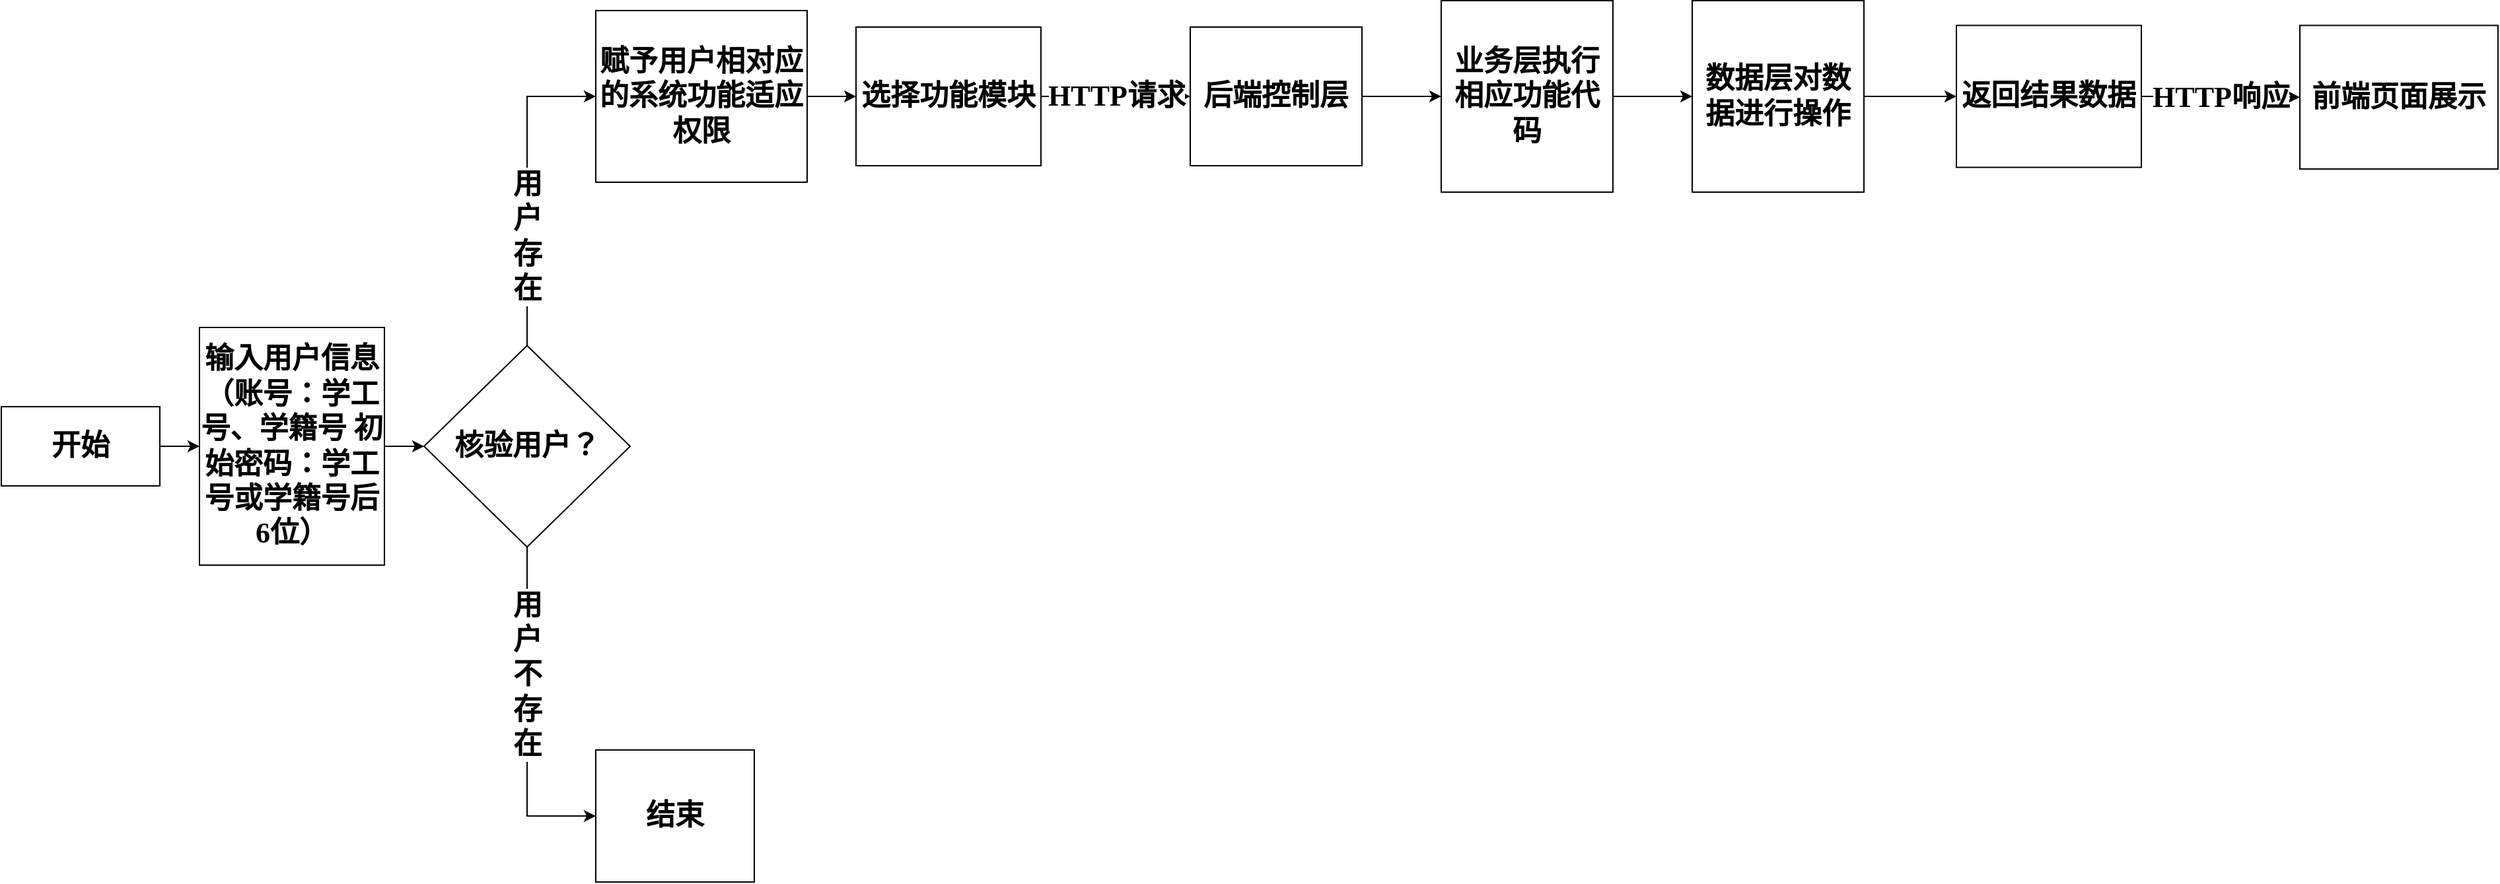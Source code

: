 <mxfile version="16.6.6" type="github">
  <diagram id="QzifyqLawLGOAiHySqyZ" name="Page-1">
    <mxGraphModel dx="1428" dy="2191" grid="1" gridSize="10" guides="1" tooltips="1" connect="1" arrows="1" fold="1" page="1" pageScale="1" pageWidth="827" pageHeight="1169" math="0" shadow="0">
      <root>
        <mxCell id="0" />
        <mxCell id="1" parent="0" />
        <mxCell id="7TDymMsTx205nytrYbud-4" style="edgeStyle=orthogonalEdgeStyle;rounded=0;orthogonalLoop=1;jettySize=auto;html=1;exitX=1;exitY=0.5;exitDx=0;exitDy=0;entryX=0;entryY=0.5;entryDx=0;entryDy=0;fontFamily=宋体;fontSize=22;" edge="1" parent="1" source="7TDymMsTx205nytrYbud-1" target="7TDymMsTx205nytrYbud-2">
          <mxGeometry relative="1" as="geometry" />
        </mxCell>
        <mxCell id="7TDymMsTx205nytrYbud-1" value="开始" style="rounded=0;whiteSpace=wrap;html=1;fontFamily=宋体;fontSize=22;fontStyle=1" vertex="1" parent="1">
          <mxGeometry x="40" y="250" width="120" height="60" as="geometry" />
        </mxCell>
        <mxCell id="7TDymMsTx205nytrYbud-5" style="edgeStyle=orthogonalEdgeStyle;rounded=0;orthogonalLoop=1;jettySize=auto;html=1;exitX=1;exitY=0.5;exitDx=0;exitDy=0;entryX=0;entryY=0.5;entryDx=0;entryDy=0;fontFamily=宋体;fontSize=22;" edge="1" parent="1" source="7TDymMsTx205nytrYbud-2" target="7TDymMsTx205nytrYbud-3">
          <mxGeometry relative="1" as="geometry" />
        </mxCell>
        <mxCell id="7TDymMsTx205nytrYbud-2" value="输入用户信息（账号：学工号、学籍号 初始密码：学工号或学籍号后6位）" style="rounded=0;whiteSpace=wrap;html=1;fontFamily=宋体;fontSize=22;fontStyle=1" vertex="1" parent="1">
          <mxGeometry x="190" y="190" width="140" height="180" as="geometry" />
        </mxCell>
        <mxCell id="7TDymMsTx205nytrYbud-7" style="edgeStyle=orthogonalEdgeStyle;rounded=0;orthogonalLoop=1;jettySize=auto;html=1;exitX=0.5;exitY=1;exitDx=0;exitDy=0;entryX=0;entryY=0.5;entryDx=0;entryDy=0;fontFamily=宋体;fontSize=22;" edge="1" parent="1" source="7TDymMsTx205nytrYbud-3" target="7TDymMsTx205nytrYbud-6">
          <mxGeometry relative="1" as="geometry" />
        </mxCell>
        <mxCell id="7TDymMsTx205nytrYbud-8" value="用&lt;br&gt;户&lt;br&gt;不&lt;br&gt;存&lt;br&gt;在" style="edgeLabel;html=1;align=center;verticalAlign=middle;resizable=0;points=[];fontSize=22;fontFamily=宋体;fontStyle=1" vertex="1" connectable="0" parent="7TDymMsTx205nytrYbud-7">
          <mxGeometry x="-0.388" relative="1" as="geometry">
            <mxPoint y="18" as="offset" />
          </mxGeometry>
        </mxCell>
        <mxCell id="7TDymMsTx205nytrYbud-10" value="用&lt;br&gt;户&lt;br&gt;存&lt;br&gt;在" style="edgeStyle=orthogonalEdgeStyle;rounded=0;orthogonalLoop=1;jettySize=auto;html=1;exitX=0.5;exitY=0;exitDx=0;exitDy=0;entryX=0;entryY=0.5;entryDx=0;entryDy=0;fontFamily=宋体;fontSize=22;fontStyle=1" edge="1" parent="1" source="7TDymMsTx205nytrYbud-3" target="7TDymMsTx205nytrYbud-9">
          <mxGeometry x="-0.304" relative="1" as="geometry">
            <mxPoint y="1" as="offset" />
          </mxGeometry>
        </mxCell>
        <mxCell id="7TDymMsTx205nytrYbud-3" value="核验用户？" style="rhombus;whiteSpace=wrap;html=1;fontFamily=宋体;fontSize=22;fontStyle=1" vertex="1" parent="1">
          <mxGeometry x="360" y="203.75" width="156" height="152.5" as="geometry" />
        </mxCell>
        <mxCell id="7TDymMsTx205nytrYbud-6" value="结束" style="rounded=0;whiteSpace=wrap;html=1;fontFamily=宋体;fontSize=22;fontStyle=1" vertex="1" parent="1">
          <mxGeometry x="490" y="510" width="120" height="100" as="geometry" />
        </mxCell>
        <mxCell id="7TDymMsTx205nytrYbud-12" style="edgeStyle=orthogonalEdgeStyle;rounded=0;orthogonalLoop=1;jettySize=auto;html=1;exitX=1;exitY=0.5;exitDx=0;exitDy=0;entryX=0;entryY=0.5;entryDx=0;entryDy=0;fontFamily=宋体;fontSize=22;" edge="1" parent="1" source="7TDymMsTx205nytrYbud-9" target="7TDymMsTx205nytrYbud-11">
          <mxGeometry relative="1" as="geometry" />
        </mxCell>
        <mxCell id="7TDymMsTx205nytrYbud-9" value="赋予用户相对应的系统功能适应权限" style="rounded=0;whiteSpace=wrap;html=1;fontFamily=宋体;fontSize=22;fontStyle=1" vertex="1" parent="1">
          <mxGeometry x="490" y="-50" width="160" height="130" as="geometry" />
        </mxCell>
        <mxCell id="7TDymMsTx205nytrYbud-14" value="HTTP请求" style="edgeStyle=orthogonalEdgeStyle;rounded=0;orthogonalLoop=1;jettySize=auto;html=1;exitX=1;exitY=0.5;exitDx=0;exitDy=0;entryX=0;entryY=0.5;entryDx=0;entryDy=0;fontFamily=宋体;fontSize=22;fontStyle=1" edge="1" parent="1" source="7TDymMsTx205nytrYbud-11" target="7TDymMsTx205nytrYbud-13">
          <mxGeometry relative="1" as="geometry" />
        </mxCell>
        <mxCell id="7TDymMsTx205nytrYbud-11" value="选择功能模块" style="rounded=0;whiteSpace=wrap;html=1;fontFamily=宋体;fontSize=22;fontStyle=1" vertex="1" parent="1">
          <mxGeometry x="687" y="-37.5" width="140" height="105" as="geometry" />
        </mxCell>
        <mxCell id="7TDymMsTx205nytrYbud-19" style="edgeStyle=orthogonalEdgeStyle;rounded=0;orthogonalLoop=1;jettySize=auto;html=1;exitX=1;exitY=0.5;exitDx=0;exitDy=0;fontFamily=宋体;fontSize=22;" edge="1" parent="1" source="7TDymMsTx205nytrYbud-13" target="7TDymMsTx205nytrYbud-15">
          <mxGeometry relative="1" as="geometry" />
        </mxCell>
        <mxCell id="7TDymMsTx205nytrYbud-13" value="后端控制层" style="rounded=0;whiteSpace=wrap;html=1;fontFamily=宋体;fontSize=22;fontStyle=1" vertex="1" parent="1">
          <mxGeometry x="940" y="-37.5" width="130" height="105" as="geometry" />
        </mxCell>
        <mxCell id="7TDymMsTx205nytrYbud-20" style="edgeStyle=orthogonalEdgeStyle;rounded=0;orthogonalLoop=1;jettySize=auto;html=1;exitX=1;exitY=0.5;exitDx=0;exitDy=0;entryX=0;entryY=0.5;entryDx=0;entryDy=0;fontFamily=宋体;fontSize=22;" edge="1" parent="1" source="7TDymMsTx205nytrYbud-15" target="7TDymMsTx205nytrYbud-18">
          <mxGeometry relative="1" as="geometry" />
        </mxCell>
        <mxCell id="7TDymMsTx205nytrYbud-15" value="业务层执行相应功能代码" style="rounded=0;whiteSpace=wrap;html=1;fontFamily=宋体;fontSize=22;fontStyle=1" vertex="1" parent="1">
          <mxGeometry x="1130" y="-57.5" width="130" height="145" as="geometry" />
        </mxCell>
        <mxCell id="7TDymMsTx205nytrYbud-22" value="HTTP响应" style="edgeStyle=orthogonalEdgeStyle;rounded=0;orthogonalLoop=1;jettySize=auto;html=1;exitX=1;exitY=0.5;exitDx=0;exitDy=0;entryX=0;entryY=0.5;entryDx=0;entryDy=0;fontFamily=宋体;fontSize=22;fontStyle=1" edge="1" parent="1" source="7TDymMsTx205nytrYbud-16" target="7TDymMsTx205nytrYbud-17">
          <mxGeometry relative="1" as="geometry" />
        </mxCell>
        <mxCell id="7TDymMsTx205nytrYbud-16" value="返回结果数据" style="rounded=0;whiteSpace=wrap;html=1;fontFamily=宋体;fontSize=22;fontStyle=1" vertex="1" parent="1">
          <mxGeometry x="1520" y="-38.75" width="140" height="107.5" as="geometry" />
        </mxCell>
        <mxCell id="7TDymMsTx205nytrYbud-17" value="前端页面展示" style="rounded=0;whiteSpace=wrap;html=1;fontFamily=宋体;fontSize=22;fontStyle=1" vertex="1" parent="1">
          <mxGeometry x="1780" y="-38.75" width="150" height="108.75" as="geometry" />
        </mxCell>
        <mxCell id="7TDymMsTx205nytrYbud-21" style="edgeStyle=orthogonalEdgeStyle;rounded=0;orthogonalLoop=1;jettySize=auto;html=1;exitX=1;exitY=0.5;exitDx=0;exitDy=0;entryX=0;entryY=0.5;entryDx=0;entryDy=0;fontFamily=宋体;fontSize=22;" edge="1" parent="1" source="7TDymMsTx205nytrYbud-18" target="7TDymMsTx205nytrYbud-16">
          <mxGeometry relative="1" as="geometry" />
        </mxCell>
        <mxCell id="7TDymMsTx205nytrYbud-18" value="数据层对数据进行操作" style="rounded=0;whiteSpace=wrap;html=1;fontFamily=宋体;fontSize=22;fontStyle=1" vertex="1" parent="1">
          <mxGeometry x="1320" y="-57.5" width="130" height="145" as="geometry" />
        </mxCell>
      </root>
    </mxGraphModel>
  </diagram>
</mxfile>
